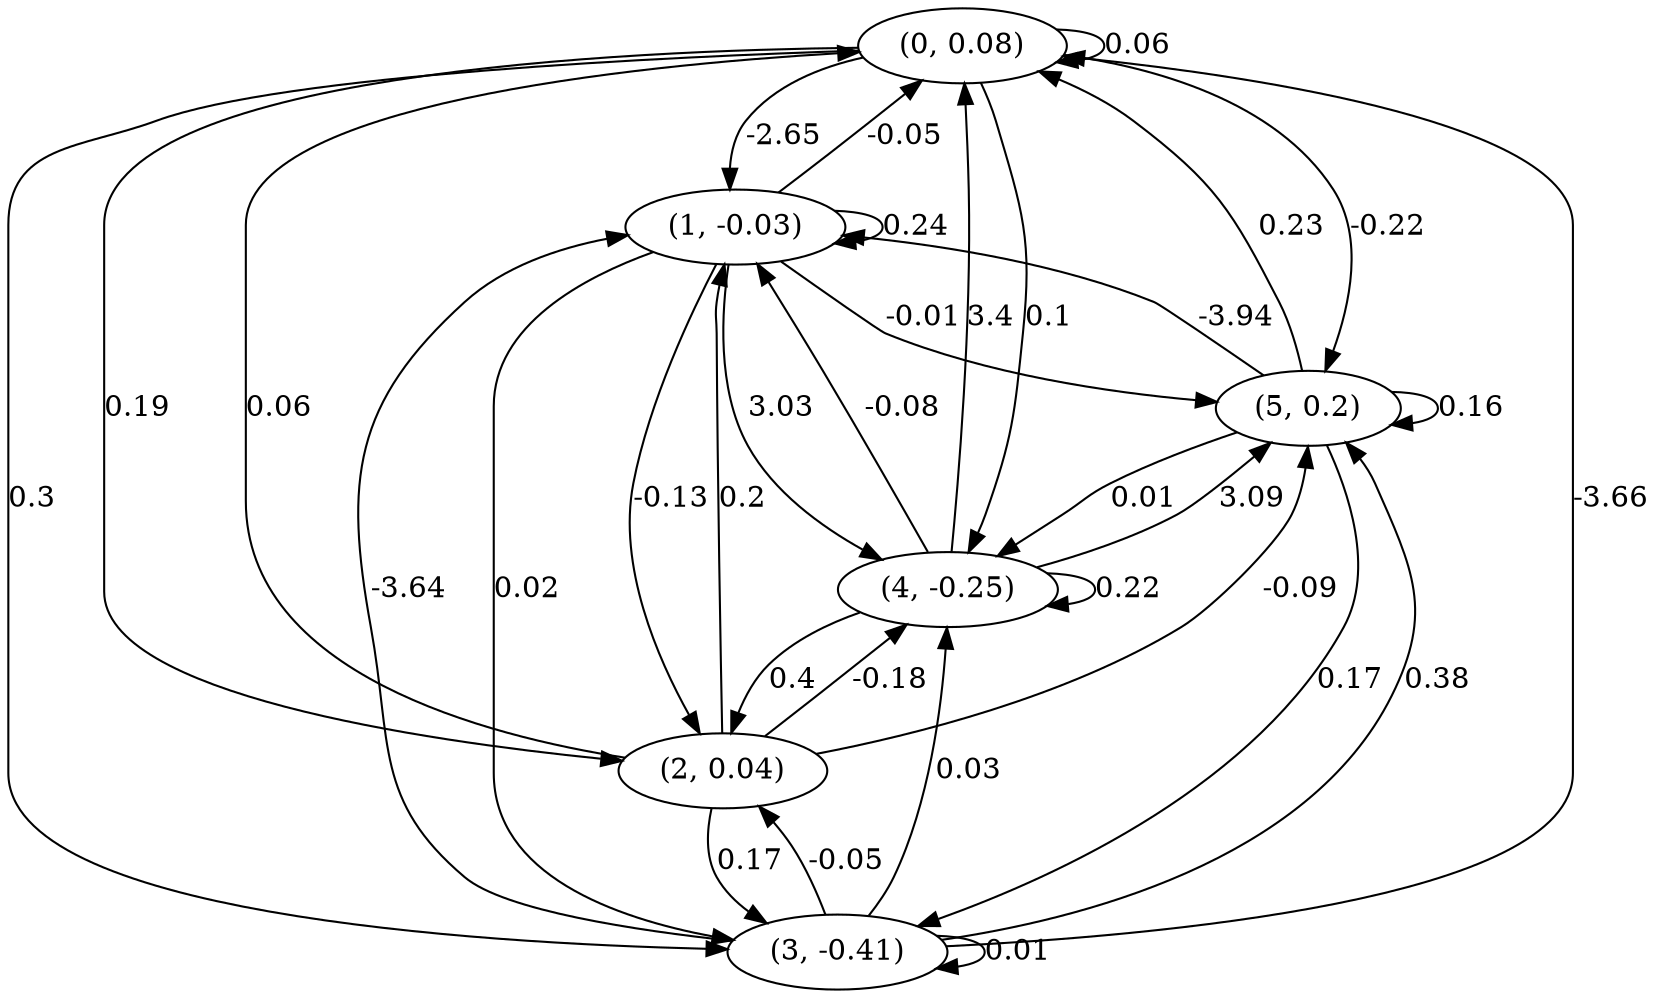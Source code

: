 digraph {
    0 [ label = "(0, 0.08)" ]
    1 [ label = "(1, -0.03)" ]
    2 [ label = "(2, 0.04)" ]
    3 [ label = "(3, -0.41)" ]
    4 [ label = "(4, -0.25)" ]
    5 [ label = "(5, 0.2)" ]
    0 -> 0 [ label = "0.06" ]
    1 -> 1 [ label = "0.24" ]
    3 -> 3 [ label = "0.01" ]
    4 -> 4 [ label = "0.22" ]
    5 -> 5 [ label = "0.16" ]
    1 -> 0 [ label = "-0.05" ]
    2 -> 0 [ label = "0.06" ]
    3 -> 0 [ label = "-3.66" ]
    4 -> 0 [ label = "3.4" ]
    5 -> 0 [ label = "0.23" ]
    0 -> 1 [ label = "-2.65" ]
    2 -> 1 [ label = "0.2" ]
    3 -> 1 [ label = "-3.64" ]
    4 -> 1 [ label = "-0.08" ]
    5 -> 1 [ label = "-3.94" ]
    0 -> 2 [ label = "0.19" ]
    1 -> 2 [ label = "-0.13" ]
    3 -> 2 [ label = "-0.05" ]
    4 -> 2 [ label = "0.4" ]
    0 -> 3 [ label = "0.3" ]
    1 -> 3 [ label = "0.02" ]
    2 -> 3 [ label = "0.17" ]
    5 -> 3 [ label = "0.17" ]
    0 -> 4 [ label = "0.1" ]
    1 -> 4 [ label = "3.03" ]
    2 -> 4 [ label = "-0.18" ]
    3 -> 4 [ label = "0.03" ]
    5 -> 4 [ label = "0.01" ]
    0 -> 5 [ label = "-0.22" ]
    1 -> 5 [ label = "-0.01" ]
    2 -> 5 [ label = "-0.09" ]
    3 -> 5 [ label = "0.38" ]
    4 -> 5 [ label = "3.09" ]
}

